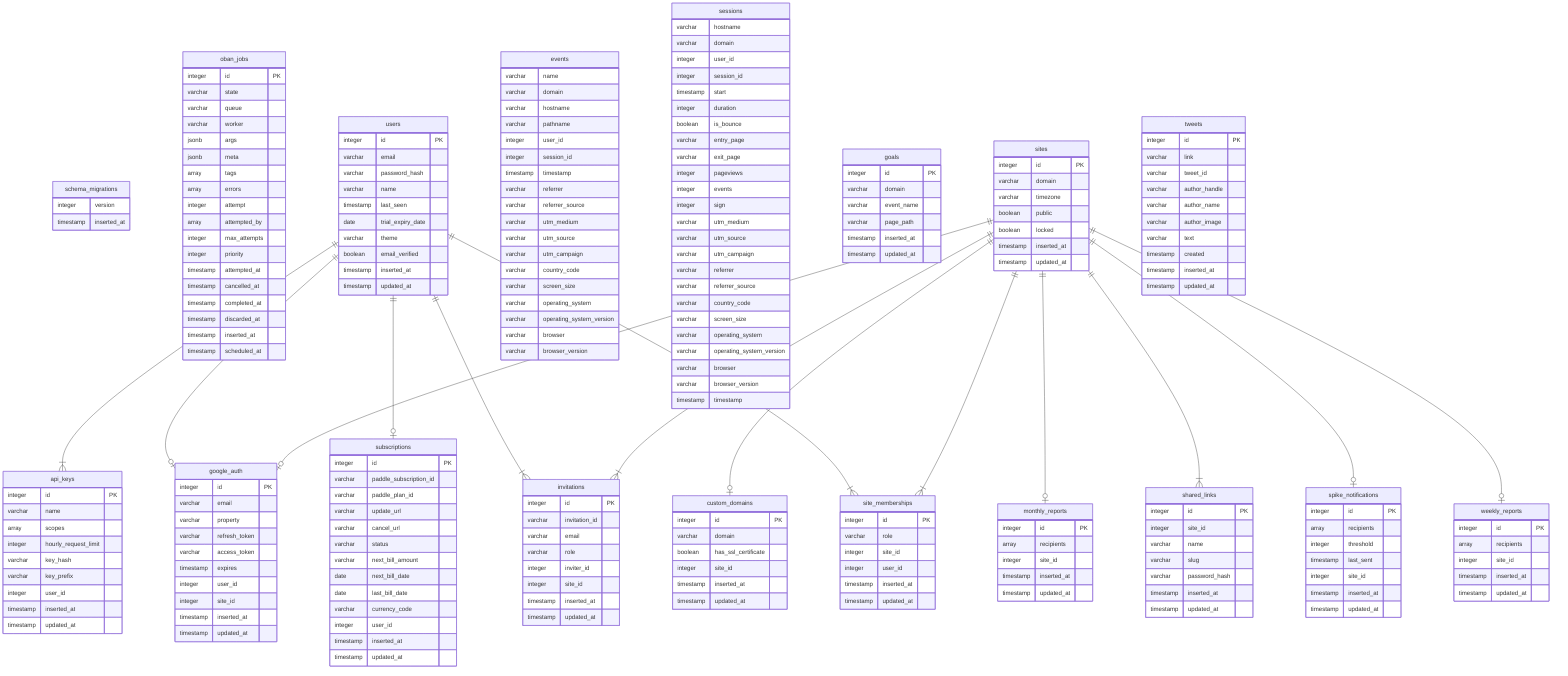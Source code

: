 erDiagram
  schema_migrations {
    integer version
    timestamp inserted_at
  }
  oban_jobs {
    integer id PK
    varchar state
    varchar queue
    varchar worker
    jsonb args
    jsonb meta
    array tags
    array errors
    integer attempt
    array attempted_by
    integer max_attempts
    integer priority
    timestamp attempted_at
    timestamp cancelled_at
    timestamp completed_at
    timestamp discarded_at
    timestamp inserted_at
    timestamp scheduled_at
  }
  api_keys {
    integer id PK
    varchar name
    array scopes
    integer hourly_request_limit
    varchar key_hash
    varchar key_prefix
    integer user_id
    timestamp inserted_at
    timestamp updated_at
  }
  invitations {
    integer id PK
    varchar invitation_id
    varchar email
    varchar role
    integer inviter_id
    integer site_id
    timestamp inserted_at
    timestamp updated_at
  }
  users {
    integer id PK
    varchar email
    varchar password_hash
    varchar name
    timestamp last_seen
    date trial_expiry_date
    varchar theme
    boolean email_verified
    timestamp inserted_at
    timestamp updated_at
  }
  subscriptions {
    integer id PK
    varchar paddle_subscription_id
    varchar paddle_plan_id
    varchar update_url
    varchar cancel_url
    varchar status
    varchar next_bill_amount
    date next_bill_date
    date last_bill_date
    varchar currency_code
    integer user_id
    timestamp inserted_at
    timestamp updated_at
  }
  events {
    varchar name
    varchar domain
    varchar hostname
    varchar pathname
    integer user_id
    integer session_id
    timestamp timestamp
    varchar referrer
    varchar referrer_source
    varchar utm_medium
    varchar utm_source
    varchar utm_campaign
    varchar country_code
    varchar screen_size
    varchar operating_system
    varchar operating_system_version
    varchar browser
    varchar browser_version
  }
  sessions {
    varchar hostname
    varchar domain
    integer user_id
    integer session_id
    timestamp start
    integer duration
    boolean is_bounce
    varchar entry_page
    varchar exit_page
    integer pageviews
    integer events
    integer sign
    varchar utm_medium
    varchar utm_source
    varchar utm_campaign
    varchar referrer
    varchar referrer_source
    varchar country_code
    varchar screen_size
    varchar operating_system
    varchar operating_system_version
    varchar browser
    varchar browser_version
    timestamp timestamp
  }
  goals {
    integer id PK
    varchar domain
    varchar event_name
    varchar page_path
    timestamp inserted_at
    timestamp updated_at
  }
  sites {
    integer id PK
    varchar domain
    varchar timezone
    boolean public
    boolean locked
    timestamp inserted_at
    timestamp updated_at
  }
  custom_domains {
    integer id PK
    varchar domain
    boolean has_ssl_certificate
    integer site_id
    timestamp inserted_at
    timestamp updated_at
  }
  google_auth {
    integer id PK
    varchar email
    varchar property
    varchar refresh_token
    varchar access_token
    timestamp expires
    integer user_id
    integer site_id
    timestamp inserted_at
    timestamp updated_at
  }
  site_memberships {
    integer id PK
    varchar role
    integer site_id
    integer user_id
    timestamp inserted_at
    timestamp updated_at
  }
  monthly_reports {
    integer id PK
    array recipients
    integer site_id
    timestamp inserted_at
    timestamp updated_at
  }
  shared_links {
    integer id PK
    integer site_id
    varchar name
    varchar slug
    varchar password_hash
    timestamp inserted_at
    timestamp updated_at
  }
  spike_notifications {
    integer id PK
    array recipients
    integer threshold
    timestamp last_sent
    integer site_id
    timestamp inserted_at
    timestamp updated_at
  }
  weekly_reports {
    integer id PK
    array recipients
    integer site_id
    timestamp inserted_at
    timestamp updated_at
  }
  tweets {
    integer id PK
    varchar link
    varchar tweet_id
    varchar author_handle
    varchar author_name
    varchar author_image
    varchar text
    timestamp created
    timestamp inserted_at
    timestamp updated_at
  }
  sites ||--o| custom_domains : ""
  sites ||--o| google_auth : ""
  sites ||--|{ invitations : ""
  sites ||--o| monthly_reports : ""
  sites ||--|{ shared_links : ""
  sites ||--|{ site_memberships : ""
  sites ||--o| spike_notifications : ""
  sites ||--o| weekly_reports : ""
  users ||--|{ api_keys : ""
  users ||--o| google_auth : ""
  users ||--|{ invitations : ""
  users ||--|{ site_memberships : ""
  users ||--o| subscriptions : ""